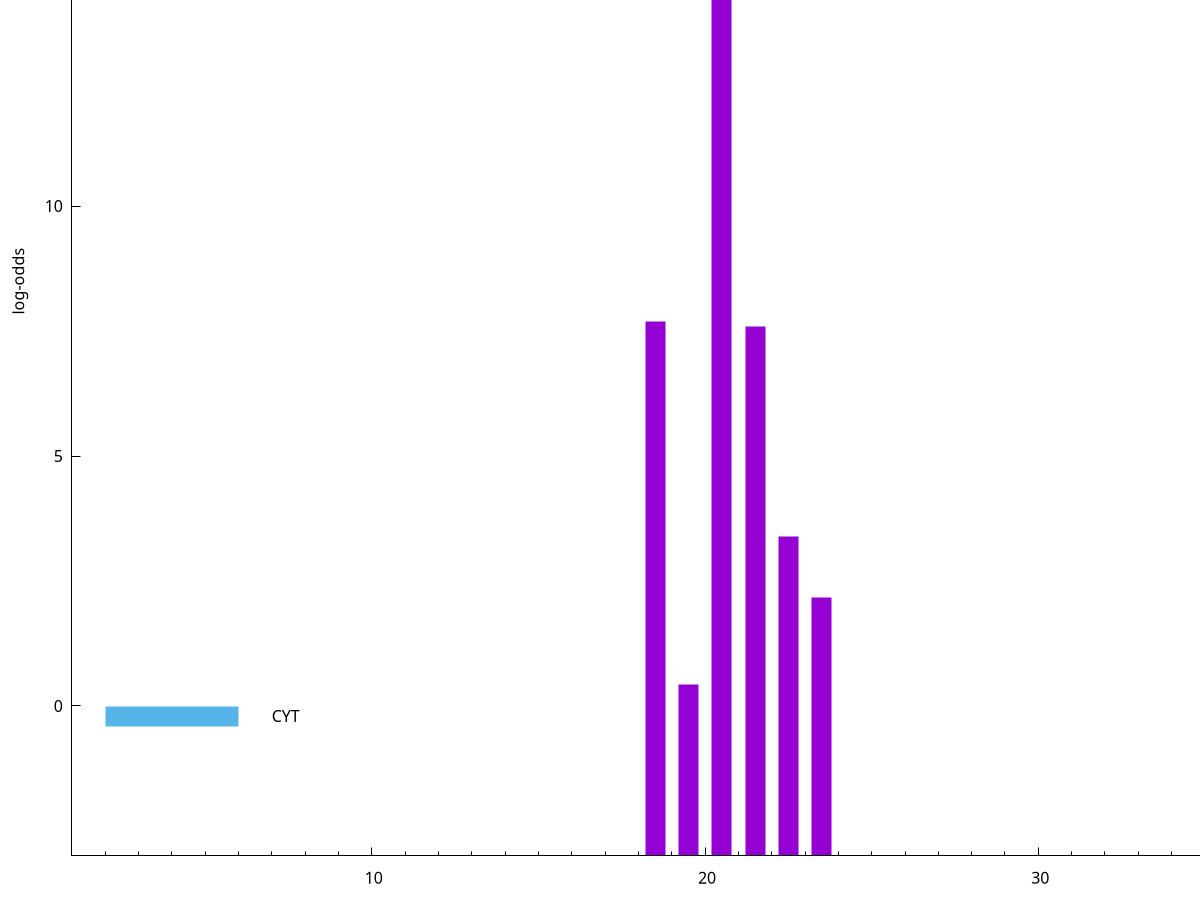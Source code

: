 set title "LipoP predictions for SRR5666468.gff"
set size 2., 1.4
set xrange [1:70] 
set mxtics 10
set yrange [-3:20]
set y2range [0:23]
set ylabel "log-odds"
set term postscript eps color solid "Helvetica" 30
set output "SRR5666468.gff.eps"
set arrow from 2,17.3835 to 6,17.3835 nohead lt 1 lw 20
set label "SpI" at 7,17.3835
set arrow from 2,-0.200913 to 6,-0.200913 nohead lt 3 lw 20
set label "CYT" at 7,-0.200913
set arrow from 2,17.3835 to 6,17.3835 nohead lt 1 lw 20
set label "SpI" at 7,17.3835
# NOTE: The scores below are the log-odds scores with the threshold
# NOTE: subtracted (a hack to make gnuplot make the histogram all
# NOTE: look nice).
plot "-" axes x1y2 title "" with impulses lt 1 lw 20
20.500000 20.380000
18.500000 10.697050
21.500000 10.601330
22.500000 6.387680
23.500000 5.161650
19.500000 3.426215
e
exit
